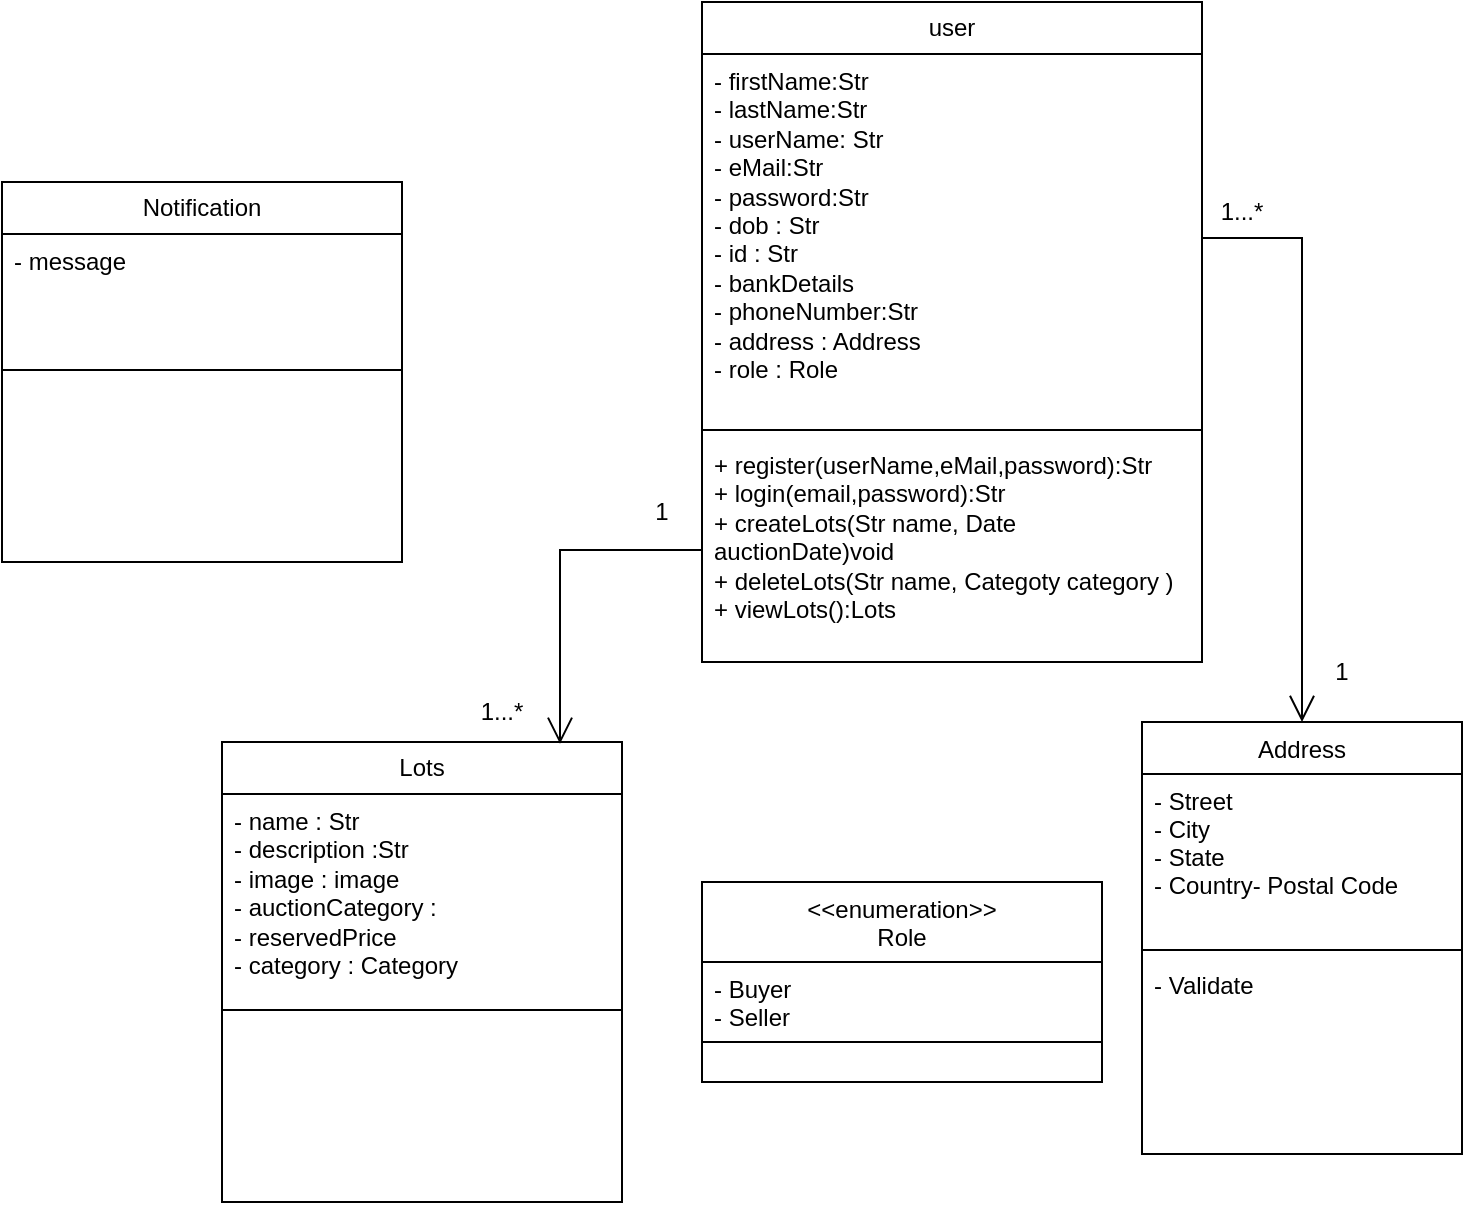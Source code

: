 <mxfile version="26.2.13">
  <diagram name="Page-1" id="EpP2Jwyeg_XopUXlj6o6">
    <mxGraphModel dx="874" dy="474" grid="1" gridSize="10" guides="1" tooltips="1" connect="1" arrows="1" fold="1" page="1" pageScale="1" pageWidth="850" pageHeight="1100" math="0" shadow="0">
      <root>
        <mxCell id="0" />
        <mxCell id="1" parent="0" />
        <mxCell id="pCQ1YGsulfPJjzANnSPs-5" value="&lt;div&gt;user&lt;br&gt;&lt;/div&gt;" style="swimlane;fontStyle=0;childLayout=stackLayout;horizontal=1;startSize=26;fillColor=none;horizontalStack=0;resizeParent=1;resizeParentMax=0;resizeLast=0;collapsible=1;marginBottom=0;whiteSpace=wrap;html=1;" parent="1" vertex="1">
          <mxGeometry x="360" y="470" width="250" height="330" as="geometry" />
        </mxCell>
        <mxCell id="pCQ1YGsulfPJjzANnSPs-6" value="&lt;div&gt;- firstName:Str&lt;/div&gt;&lt;div&gt;- lastName:Str&lt;br&gt;&lt;/div&gt;&lt;div&gt;- userName: Str&lt;/div&gt;&lt;div&gt;- eMail:Str&lt;/div&gt;&lt;div&gt;- password:Str&lt;/div&gt;&lt;div&gt;- dob : Str&lt;br&gt;&lt;/div&gt;&lt;div&gt;- id : Str&lt;br&gt;&lt;/div&gt;&lt;div&gt;- bankDetails&lt;br&gt;&lt;/div&gt;&lt;div&gt;- phoneNumber:Str&lt;/div&gt;&lt;div&gt;- address : Address&lt;/div&gt;&lt;div&gt;- role : Role&lt;/div&gt;&lt;div&gt;&lt;br&gt;&lt;/div&gt;" style="text;strokeColor=none;fillColor=none;align=left;verticalAlign=top;spacingLeft=4;spacingRight=4;overflow=hidden;rotatable=0;points=[[0,0.5],[1,0.5]];portConstraint=eastwest;whiteSpace=wrap;html=1;" parent="pCQ1YGsulfPJjzANnSPs-5" vertex="1">
          <mxGeometry y="26" width="250" height="184" as="geometry" />
        </mxCell>
        <mxCell id="pCQ1YGsulfPJjzANnSPs-10" value="" style="line;strokeWidth=1;fillColor=none;align=left;verticalAlign=middle;spacingTop=-1;spacingLeft=3;spacingRight=3;rotatable=0;labelPosition=right;points=[];portConstraint=eastwest;strokeColor=inherit;" parent="pCQ1YGsulfPJjzANnSPs-5" vertex="1">
          <mxGeometry y="210" width="250" height="8" as="geometry" />
        </mxCell>
        <mxCell id="pCQ1YGsulfPJjzANnSPs-8" value="&lt;div&gt;+ register(userName,eMail,password):Str&lt;br&gt;&lt;/div&gt;&lt;div&gt;+ login(email,password):Str&lt;/div&gt;&lt;div&gt;+ createLots(Str name, Date auctionDate)void&lt;/div&gt;&lt;div&gt;+ deleteLots(Str name, Categoty category )&lt;br&gt;&lt;/div&gt;&lt;div&gt;+ viewLots():Lots&lt;br&gt;&lt;/div&gt;" style="text;strokeColor=none;fillColor=none;align=left;verticalAlign=top;spacingLeft=4;spacingRight=4;overflow=hidden;rotatable=0;points=[[0,0.5],[1,0.5]];portConstraint=eastwest;whiteSpace=wrap;html=1;" parent="pCQ1YGsulfPJjzANnSPs-5" vertex="1">
          <mxGeometry y="218" width="250" height="112" as="geometry" />
        </mxCell>
        <mxCell id="pCQ1YGsulfPJjzANnSPs-11" value="Lots" style="swimlane;fontStyle=0;childLayout=stackLayout;horizontal=1;startSize=26;fillColor=none;horizontalStack=0;resizeParent=1;resizeParentMax=0;resizeLast=0;collapsible=1;marginBottom=0;whiteSpace=wrap;html=1;" parent="1" vertex="1">
          <mxGeometry x="120" y="840" width="200" height="230" as="geometry" />
        </mxCell>
        <mxCell id="pCQ1YGsulfPJjzANnSPs-12" value="&lt;div&gt;- name : Str&lt;/div&gt;&lt;div&gt;- &lt;span data-huuid=&quot;17427394947364028008&quot;&gt;&lt;span&gt;description &lt;/span&gt;&lt;/span&gt;:Str&lt;br&gt;&lt;/div&gt;&lt;div&gt;- image : image&lt;br&gt;&lt;/div&gt;&lt;div&gt;- auctionCategory :&lt;br&gt;&lt;/div&gt;&lt;div&gt;- reservedPrice&lt;br&gt;&lt;/div&gt;&lt;div&gt;- category : Category&lt;br&gt;&lt;/div&gt;" style="text;strokeColor=none;fillColor=none;align=left;verticalAlign=top;spacingLeft=4;spacingRight=4;overflow=hidden;rotatable=0;points=[[0,0.5],[1,0.5]];portConstraint=eastwest;whiteSpace=wrap;html=1;" parent="pCQ1YGsulfPJjzANnSPs-11" vertex="1">
          <mxGeometry y="26" width="200" height="104" as="geometry" />
        </mxCell>
        <mxCell id="pCQ1YGsulfPJjzANnSPs-13" value="" style="line;strokeWidth=1;fillColor=none;align=left;verticalAlign=middle;spacingTop=-1;spacingLeft=3;spacingRight=3;rotatable=0;labelPosition=right;points=[];portConstraint=eastwest;strokeColor=inherit;" parent="pCQ1YGsulfPJjzANnSPs-11" vertex="1">
          <mxGeometry y="130" width="200" height="8" as="geometry" />
        </mxCell>
        <mxCell id="pCQ1YGsulfPJjzANnSPs-14" value="&lt;div&gt;&amp;nbsp; &lt;br&gt;&lt;/div&gt;" style="text;strokeColor=none;fillColor=none;align=left;verticalAlign=top;spacingLeft=4;spacingRight=4;overflow=hidden;rotatable=0;points=[[0,0.5],[1,0.5]];portConstraint=eastwest;whiteSpace=wrap;html=1;" parent="pCQ1YGsulfPJjzANnSPs-11" vertex="1">
          <mxGeometry y="138" width="200" height="92" as="geometry" />
        </mxCell>
        <mxCell id="pCQ1YGsulfPJjzANnSPs-15" value="Address" style="swimlane;fontStyle=0;align=center;verticalAlign=top;childLayout=stackLayout;horizontal=1;startSize=26;horizontalStack=0;resizeParent=1;resizeLast=0;collapsible=1;marginBottom=0;rounded=0;shadow=0;strokeWidth=1;" parent="1" vertex="1">
          <mxGeometry x="580" y="830" width="160" height="216" as="geometry">
            <mxRectangle x="550" y="140" width="160" height="26" as="alternateBounds" />
          </mxGeometry>
        </mxCell>
        <mxCell id="pCQ1YGsulfPJjzANnSPs-16" value="- Street&#xa;- City&#xa;- State&#xa;- Country- Postal Code" style="text;align=left;verticalAlign=top;spacingLeft=4;spacingRight=4;overflow=hidden;rotatable=0;points=[[0,0.5],[1,0.5]];portConstraint=eastwest;" parent="pCQ1YGsulfPJjzANnSPs-15" vertex="1">
          <mxGeometry y="26" width="160" height="84" as="geometry" />
        </mxCell>
        <mxCell id="pCQ1YGsulfPJjzANnSPs-25" value="" style="line;strokeWidth=1;fillColor=none;align=left;verticalAlign=middle;spacingTop=-1;spacingLeft=3;spacingRight=3;rotatable=0;labelPosition=right;points=[];portConstraint=eastwest;strokeColor=inherit;" parent="pCQ1YGsulfPJjzANnSPs-15" vertex="1">
          <mxGeometry y="110" width="160" height="8" as="geometry" />
        </mxCell>
        <mxCell id="pCQ1YGsulfPJjzANnSPs-22" value="- Validate" style="text;align=left;verticalAlign=top;spacingLeft=4;spacingRight=4;overflow=hidden;rotatable=0;points=[[0,0.5],[1,0.5]];portConstraint=eastwest;" parent="pCQ1YGsulfPJjzANnSPs-15" vertex="1">
          <mxGeometry y="118" width="160" height="26" as="geometry" />
        </mxCell>
        <mxCell id="pCQ1YGsulfPJjzANnSPs-24" style="edgeStyle=orthogonalEdgeStyle;rounded=0;orthogonalLoop=1;jettySize=auto;html=1;endArrow=open;endFill=0;endSize=11;" parent="1" source="pCQ1YGsulfPJjzANnSPs-6" target="pCQ1YGsulfPJjzANnSPs-15" edge="1">
          <mxGeometry relative="1" as="geometry" />
        </mxCell>
        <mxCell id="pCQ1YGsulfPJjzANnSPs-26" value="Notification " style="swimlane;fontStyle=0;childLayout=stackLayout;horizontal=1;startSize=26;fillColor=none;horizontalStack=0;resizeParent=1;resizeParentMax=0;resizeLast=0;collapsible=1;marginBottom=0;whiteSpace=wrap;html=1;" parent="1" vertex="1">
          <mxGeometry x="10" y="560" width="200" height="190" as="geometry" />
        </mxCell>
        <mxCell id="pCQ1YGsulfPJjzANnSPs-27" value="&lt;div&gt;- message&lt;br&gt;&lt;/div&gt;" style="text;strokeColor=none;fillColor=none;align=left;verticalAlign=top;spacingLeft=4;spacingRight=4;overflow=hidden;rotatable=0;points=[[0,0.5],[1,0.5]];portConstraint=eastwest;whiteSpace=wrap;html=1;" parent="pCQ1YGsulfPJjzANnSPs-26" vertex="1">
          <mxGeometry y="26" width="200" height="64" as="geometry" />
        </mxCell>
        <mxCell id="pCQ1YGsulfPJjzANnSPs-28" value="" style="line;strokeWidth=1;fillColor=none;align=left;verticalAlign=middle;spacingTop=-1;spacingLeft=3;spacingRight=3;rotatable=0;labelPosition=right;points=[];portConstraint=eastwest;strokeColor=inherit;" parent="pCQ1YGsulfPJjzANnSPs-26" vertex="1">
          <mxGeometry y="90" width="200" height="8" as="geometry" />
        </mxCell>
        <mxCell id="pCQ1YGsulfPJjzANnSPs-29" value="&lt;div&gt;&amp;nbsp; &lt;br&gt;&lt;/div&gt;" style="text;strokeColor=none;fillColor=none;align=left;verticalAlign=top;spacingLeft=4;spacingRight=4;overflow=hidden;rotatable=0;points=[[0,0.5],[1,0.5]];portConstraint=eastwest;whiteSpace=wrap;html=1;" parent="pCQ1YGsulfPJjzANnSPs-26" vertex="1">
          <mxGeometry y="98" width="200" height="92" as="geometry" />
        </mxCell>
        <mxCell id="pCQ1YGsulfPJjzANnSPs-30" style="edgeStyle=orthogonalEdgeStyle;rounded=0;orthogonalLoop=1;jettySize=auto;html=1;endArrow=open;endFill=0;endSize=11;entryX=0.845;entryY=0.004;entryDx=0;entryDy=0;entryPerimeter=0;exitX=0;exitY=0.5;exitDx=0;exitDy=0;" parent="1" source="pCQ1YGsulfPJjzANnSPs-8" target="pCQ1YGsulfPJjzANnSPs-11" edge="1">
          <mxGeometry relative="1" as="geometry">
            <mxPoint x="240" y="540" as="sourcePoint" />
            <mxPoint x="290" y="782" as="targetPoint" />
          </mxGeometry>
        </mxCell>
        <mxCell id="ZqPct8r6HkOQCgk0udKY-1" value="&lt;&lt;enumeration&gt;&gt;&#xa;Role" style="swimlane;fontStyle=0;align=center;verticalAlign=top;childLayout=stackLayout;horizontal=1;startSize=40;horizontalStack=0;resizeParent=1;resizeLast=0;collapsible=1;marginBottom=0;rounded=0;shadow=0;strokeWidth=1;" vertex="1" parent="1">
          <mxGeometry x="360" y="910" width="200" height="100" as="geometry">
            <mxRectangle x="360" y="950" width="160" height="26" as="alternateBounds" />
          </mxGeometry>
        </mxCell>
        <mxCell id="ZqPct8r6HkOQCgk0udKY-2" value="- Buyer&#xa;- Seller&#xa;" style="text;align=left;verticalAlign=top;spacingLeft=4;spacingRight=4;overflow=hidden;rotatable=0;points=[[0,0.5],[1,0.5]];portConstraint=eastwest;" vertex="1" parent="ZqPct8r6HkOQCgk0udKY-1">
          <mxGeometry y="40" width="200" height="36" as="geometry" />
        </mxCell>
        <mxCell id="ZqPct8r6HkOQCgk0udKY-3" value="" style="line;strokeWidth=1;fillColor=none;align=left;verticalAlign=middle;spacingTop=-1;spacingLeft=3;spacingRight=3;rotatable=0;labelPosition=right;points=[];portConstraint=eastwest;strokeColor=inherit;" vertex="1" parent="ZqPct8r6HkOQCgk0udKY-1">
          <mxGeometry y="76" width="200" height="8" as="geometry" />
        </mxCell>
        <mxCell id="ZqPct8r6HkOQCgk0udKY-5" value="1" style="text;html=1;align=center;verticalAlign=middle;whiteSpace=wrap;rounded=0;" vertex="1" parent="1">
          <mxGeometry x="650" y="790" width="60" height="30" as="geometry" />
        </mxCell>
        <mxCell id="ZqPct8r6HkOQCgk0udKY-6" value="1...*" style="text;html=1;align=center;verticalAlign=middle;whiteSpace=wrap;rounded=0;" vertex="1" parent="1">
          <mxGeometry x="600" y="560" width="60" height="30" as="geometry" />
        </mxCell>
        <mxCell id="ZqPct8r6HkOQCgk0udKY-7" value="1...*" style="text;html=1;align=center;verticalAlign=middle;whiteSpace=wrap;rounded=0;" vertex="1" parent="1">
          <mxGeometry x="230" y="810" width="60" height="30" as="geometry" />
        </mxCell>
        <mxCell id="ZqPct8r6HkOQCgk0udKY-8" value="1" style="text;html=1;align=center;verticalAlign=middle;whiteSpace=wrap;rounded=0;" vertex="1" parent="1">
          <mxGeometry x="310" y="710" width="60" height="30" as="geometry" />
        </mxCell>
      </root>
    </mxGraphModel>
  </diagram>
</mxfile>
